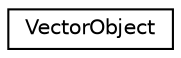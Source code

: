 digraph G
{
  edge [fontname="Helvetica",fontsize="10",labelfontname="Helvetica",labelfontsize="10"];
  node [fontname="Helvetica",fontsize="10",shape=record];
  rankdir=LR;
  Node1 [label="VectorObject",height=0.2,width=0.4,color="black", fillcolor="white", style="filled",URL="$d6/ddb/structVectorObject.html"];
}
